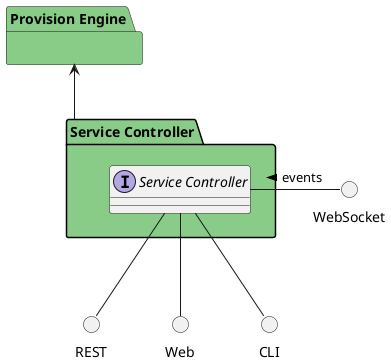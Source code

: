 @startuml


package "Provision Engine" #88cc88 {

}


package "Service Controller" #88cc88 {

    interface "Service Controller" as i {
    
    
    }
}

circle REST
circle Web
circle CLI
circle WebSocket

i -down- Web
i -down- CLI
i -down- REST
WebSocket -left- i: events >

package "Service Controller" #88cc88 {


}


    "Provision Engine" <-- "Service Controller"


@enduml
